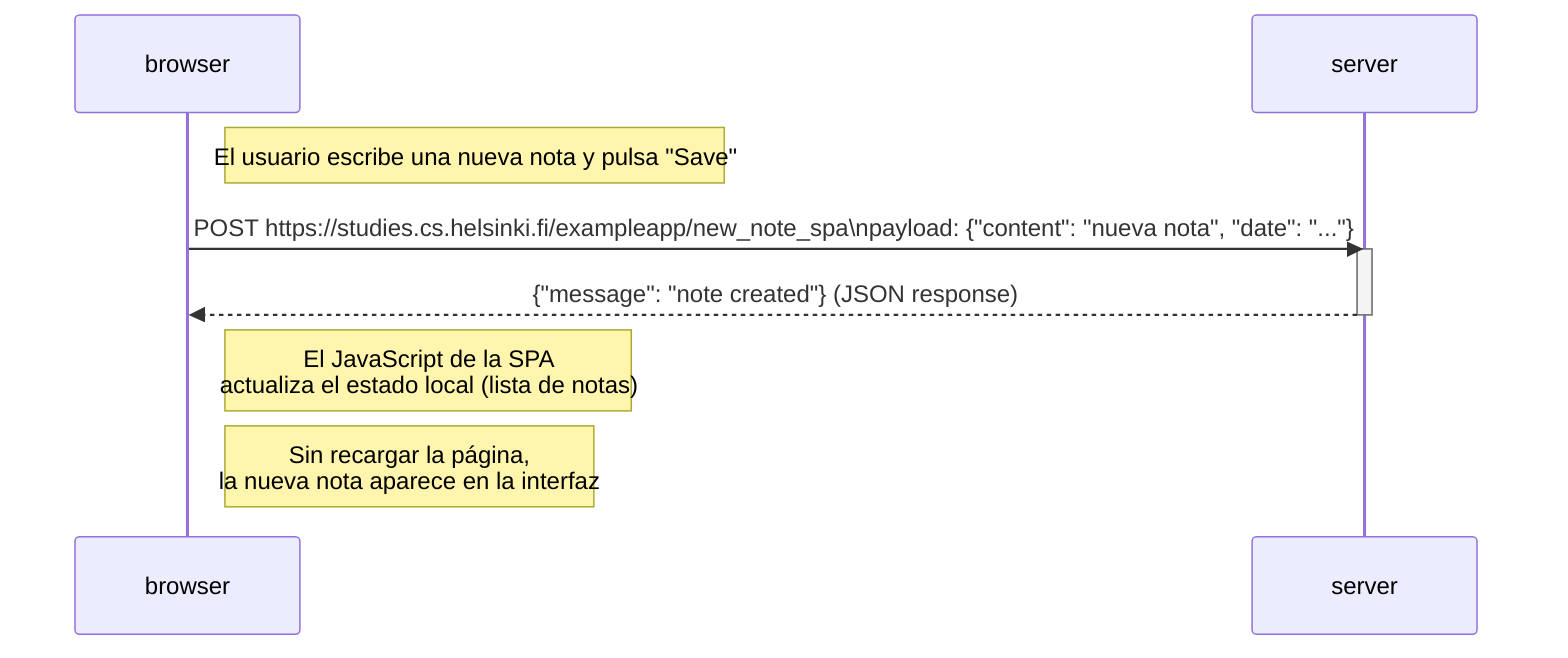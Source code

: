 sequenceDiagram
    participant browser
    participant server

    Note right of browser: El usuario escribe una nueva nota y pulsa "Save"

    browser->>server: POST https://studies.cs.helsinki.fi/exampleapp/new_note_spa\npayload: {"content": "nueva nota", "date": "..."}
    activate server
    server-->>browser: {"message": "note created"} (JSON response)
    deactivate server

    Note right of browser: El JavaScript de la SPA <br>actualiza el estado local (lista de notas)

    Note right of browser: Sin recargar la página, <br>la nueva nota aparece en la interfaz